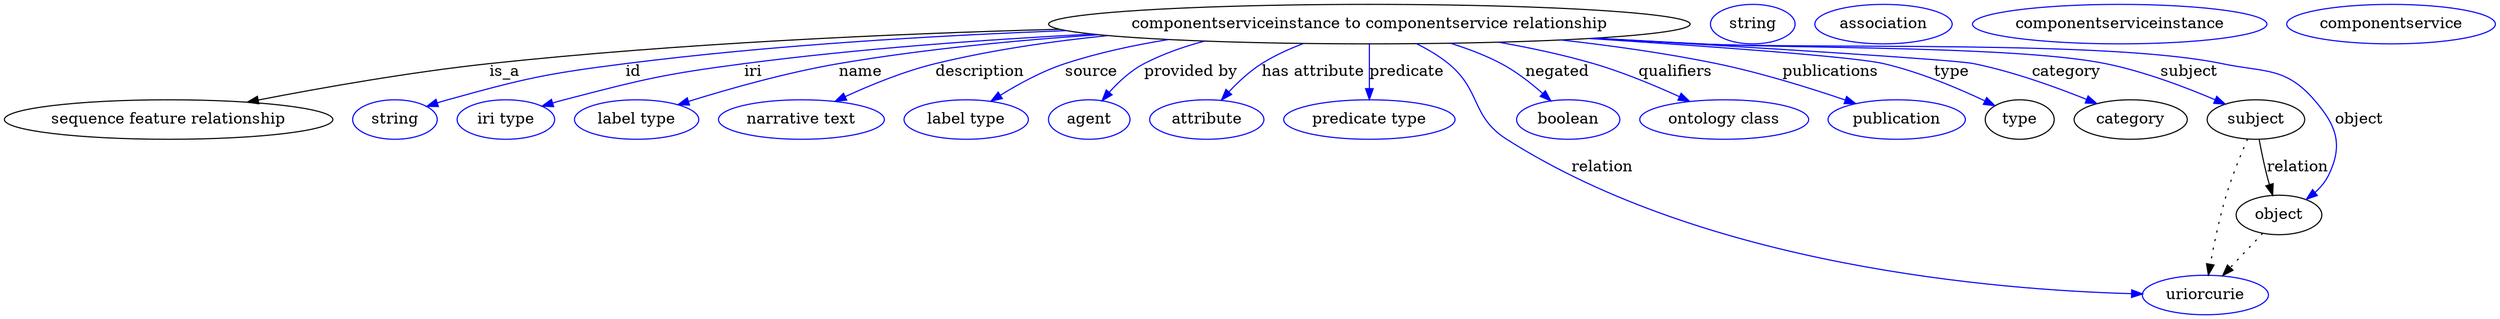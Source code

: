 digraph {
	graph [bb="0,0,2265.4,283"];
	node [label="\N"];
	"componentserviceinstance to componentservice relationship"	[height=0.5,
		label="componentserviceinstance to componentservice relationship",
		pos="1242.5,265",
		width=8.1062];
	"sequence feature relationship"	[height=0.5,
		pos="149.49,178",
		width=4.1524];
	"componentserviceinstance to componentservice relationship" -> "sequence feature relationship"	[label=is_a,
		lp="455.49,221.5",
		pos="e,221.13,193.86 960.57,260.34 806.79,256.17 613.28,247.39 441.49,229 369.94,221.34 289.38,207.12 231.03,195.8"];
	id	[color=blue,
		height=0.5,
		label=string,
		pos="355.49,178",
		width=1.0652];
	"componentserviceinstance to componentservice relationship" -> id	[color=blue,
		label=id,
		lp="572.49,221.5",
		pos="e,384.47,190 966.62,259.06 843.48,254.46 696.84,245.68 565.49,229 492.59,219.74 474.29,215.65 403.49,196 400.38,195.14 397.18,194.17 \
393.98,193.16",
		style=solid];
	iri	[color=blue,
		height=0.5,
		label="iri type",
		pos="456.49,178",
		width=1.2277];
	"componentserviceinstance to componentservice relationship" -> iri	[color=blue,
		label=iri,
		lp="681.49,221.5",
		pos="e,489.4,190.19 990.39,255.93 891.31,250.82 776.78,242.5 673.49,229 599.76,219.36 581.44,214.72 509.49,196 506.11,195.12 502.63,194.15 \
499.15,193.14",
		style=solid];
	name	[color=blue,
		height=0.5,
		label="label type",
		pos="575.49,178",
		width=1.5707];
	"componentserviceinstance to componentservice relationship" -> name	[color=blue,
		label=name,
		lp="779.49,221.5",
		pos="e,613.07,191.51 995.98,255.33 919.79,250.19 835.84,242.01 759.49,229 712.36,220.97 659.84,206.08 623.02,194.64",
		style=solid];
	description	[color=blue,
		height=0.5,
		label="narrative text",
		pos="725.49,178",
		width=2.0943];
	"componentserviceinstance to componentservice relationship" -> description	[color=blue,
		label=description,
		lp="887.99,221.5",
		pos="e,756.22,194.62 1004.6,254.56 952.33,249.26 897.66,241.21 847.49,229 819.14,222.1 788.78,209.68 765.44,198.95",
		style=solid];
	source	[color=blue,
		height=0.5,
		label="label type",
		pos="875.49,178",
		width=1.5707];
	"componentserviceinstance to componentservice relationship" -> source	[color=blue,
		label=source,
		lp="989.49,221.5",
		pos="e,898.05,194.74 1059.6,250.94 1027.8,245.83 995.31,238.77 965.49,229 944.85,222.24 923.53,210.64 906.82,200.31",
		style=solid];
	"provided by"	[color=blue,
		height=0.5,
		label=agent,
		pos="987.49,178",
		width=1.0291];
	"componentserviceinstance to componentservice relationship" -> "provided by"	[color=blue,
		label="provided by",
		lp="1080,221.5",
		pos="e,999.19,195.15 1092.5,249.53 1073.4,244.5 1054.6,237.83 1037.5,229 1025.4,222.74 1014.4,212.52 1005.8,202.94",
		style=solid];
	"has attribute"	[color=blue,
		height=0.5,
		label=attribute,
		pos="1094.5,178",
		width=1.4443];
	"componentserviceinstance to componentservice relationship" -> "has attribute"	[color=blue,
		label="has attribute",
		lp="1191.5,221.5",
		pos="e,1107.8,195.77 1182.5,247.31 1169.4,242.41 1156.1,236.34 1144.5,229 1133.6,222.09 1123.2,212.42 1114.7,203.42",
		style=solid];
	predicate	[color=blue,
		height=0.5,
		label="predicate type",
		pos="1242.5,178",
		width=2.1665];
	"componentserviceinstance to componentservice relationship" -> predicate	[color=blue,
		label=predicate,
		lp="1276.5,221.5",
		pos="e,1242.5,196.18 1242.5,246.8 1242.5,235.16 1242.5,219.55 1242.5,206.24",
		style=solid];
	relation	[color=blue,
		height=0.5,
		label=uriorcurie,
		pos="2002.5,18",
		width=1.5887];
	"componentserviceinstance to componentservice relationship" -> relation	[color=blue,
		label=relation,
		lp="1454.5,134.5",
		pos="e,1945,19.01 1285.6,247.08 1295.6,242.08 1305.9,236.03 1314.5,229 1344.5,204.56 1334.9,180.77 1367.5,160 1549.1,44.341 1812.4,22.749 \
1935,19.262",
		style=solid];
	negated	[color=blue,
		height=0.5,
		label=boolean,
		pos="1423.5,178",
		width=1.2999];
	"componentserviceinstance to componentservice relationship" -> negated	[color=blue,
		label=negated,
		lp="1413.5,221.5",
		pos="e,1407.7,194.99 1316.3,247.54 1332,242.66 1348.2,236.54 1362.5,229 1376,221.88 1389.3,211.46 1400,201.98",
		style=solid];
	qualifiers	[color=blue,
		height=0.5,
		label="ontology class",
		pos="1564.5,178",
		width=2.1304];
	"componentserviceinstance to componentservice relationship" -> qualifiers	[color=blue,
		label=qualifiers,
		lp="1520,221.5",
		pos="e,1533.2,194.62 1360.6,248.5 1389,243.46 1419.1,237.04 1446.5,229 1473,221.22 1501.6,209.21 1524,198.91",
		style=solid];
	publications	[color=blue,
		height=0.5,
		label=publication,
		pos="1721.5,178",
		width=1.7332];
	"componentserviceinstance to componentservice relationship" -> publications	[color=blue,
		label=publications,
		lp="1661.5,221.5",
		pos="e,1684.2,192.53 1416.3,250.52 1462.4,245.35 1512.1,238.36 1557.5,229 1597.6,220.72 1642.1,206.88 1674.5,195.85",
		style=solid];
	type	[height=0.5,
		pos="1833.5,178",
		width=0.86659];
	"componentserviceinstance to componentservice relationship" -> type	[color=blue,
		label=type,
		lp="1771.5,221.5",
		pos="e,1810.9,190.64 1442.1,251.86 1556.7,244.39 1683,235.11 1709.5,229 1742,221.5 1777.2,206.63 1801.7,195.05",
		style=solid];
	category	[height=0.5,
		pos="1934.5,178",
		width=1.4263];
	"componentserviceinstance to componentservice relationship" -> category	[color=blue,
		label=category,
		lp="1876,221.5",
		pos="e,1903.7,192.54 1448.1,252.2 1596.7,243.45 1774.3,232.48 1791.5,229 1827.1,221.78 1865.9,207.78 1894.1,196.43",
		style=solid];
	subject	[height=0.5,
		pos="2048.5,178",
		width=1.2277];
	"componentserviceinstance to componentservice relationship" -> subject	[color=blue,
		label=subject,
		lp="1987.5,221.5",
		pos="e,2020.6,192 1447.7,252.2 1479.8,250.42 1512.5,248.63 1543.5,247 1625.2,242.69 1831.2,245.22 1911.5,229 1946.3,221.96 1984.1,207.63 \
2011.2,196.1",
		style=solid];
	object	[height=0.5,
		pos="2069.5,91",
		width=1.0832];
	"componentserviceinstance to componentservice relationship" -> object	[color=blue,
		label=object,
		lp="2142.5,178",
		pos="e,2094.4,105.25 1445.3,252.04 1478.1,250.25 1511.7,248.5 1543.5,247 1648.8,242.03 1914.3,250.58 2017.5,229 2056.7,220.79 2075.1,\
226.25 2101.5,196 2122,172.46 2128.2,155.03 2114.5,127 2111.6,121.17 2107.3,116.02 2102.4,111.6",
		style=solid];
	association_type	[color=blue,
		height=0.5,
		label=string,
		pos="1590.5,265",
		width=1.0652];
	association_category	[color=blue,
		height=0.5,
		label=association,
		pos="1709.5,265",
		width=1.7332];
	subject -> relation	[pos="e,2005.2,36.136 2040.9,160.24 2035,146.64 2026.9,126.88 2021.5,109 2015.2,88.265 2010.3,64.241 2007,46.231",
		style=dotted];
	subject -> object	[label=relation,
		lp="2086.5,134.5",
		pos="e,2063.7,108.98 2051.5,159.77 2053.3,150.09 2055.7,137.8 2058.5,127 2059.2,124.32 2059.9,121.53 2060.8,118.76"];
	"componentserviceinstance to componentservice relationship_subject"	[color=blue,
		height=0.5,
		label=componentserviceinstance,
		pos="1923.5,265",
		width=3.7191];
	object -> relation	[pos="e,2018.2,35.702 2054.6,74.243 2046,65.127 2035,53.465 2025.3,43.208",
		style=dotted];
	"componentserviceinstance to componentservice relationship_object"	[color=blue,
		height=0.5,
		label=componentservice,
		pos="2170.5,265",
		width=2.6359];
}
